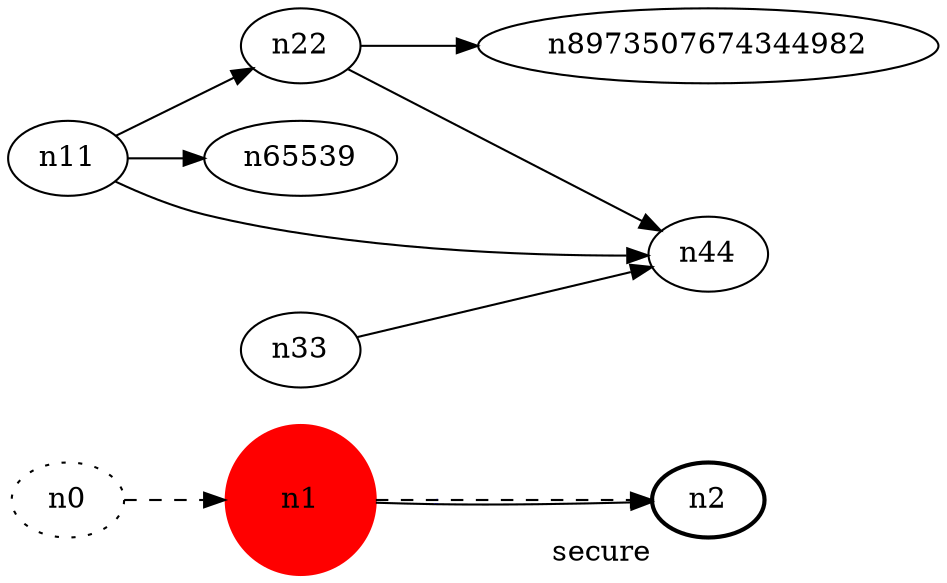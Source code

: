 digraph test5 {
	rankdir=LR;
	fontcolor=blue; /* c-1; c1; c0 -- c1 */
	n0 [style=dotted, fillcolor="#123456"]; // c2; c3; c2 -- c3
	n1 [height=1, width=1, color=red, style=filled];
	n2 [style=bold, xlabel="secure"];
	n0 -> n1 -> n2[style=dashed];
	n1 -> n2 [fontname="comic sans", label="d\n\l\G", fontcolor=blue, fontsize=-2];
	n11 -> n22;
	n11 -> n65539;
	n11 -> n44;
	n22 -> n8973507674344982;
	n22 -> n44;
	n33 -> n44;
}
